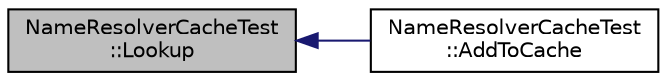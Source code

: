 digraph "NameResolverCacheTest::Lookup"
{
 // INTERACTIVE_SVG=YES
  edge [fontname="Helvetica",fontsize="10",labelfontname="Helvetica",labelfontsize="10"];
  node [fontname="Helvetica",fontsize="10",shape=record];
  rankdir="LR";
  Node25 [label="NameResolverCacheTest\l::Lookup",height=0.2,width=0.4,color="black", fillcolor="grey75", style="filled", fontcolor="black"];
  Node25 -> Node26 [dir="back",color="midnightblue",fontsize="10",style="solid",fontname="Helvetica"];
  Node26 [label="NameResolverCacheTest\l::AddToCache",height=0.2,width=0.4,color="black", fillcolor="white", style="filled",URL="$de/dcf/class_name_resolver_cache_test.html#a676b7a0f0f8bc4f8973d0e84a97199c6"];
}
